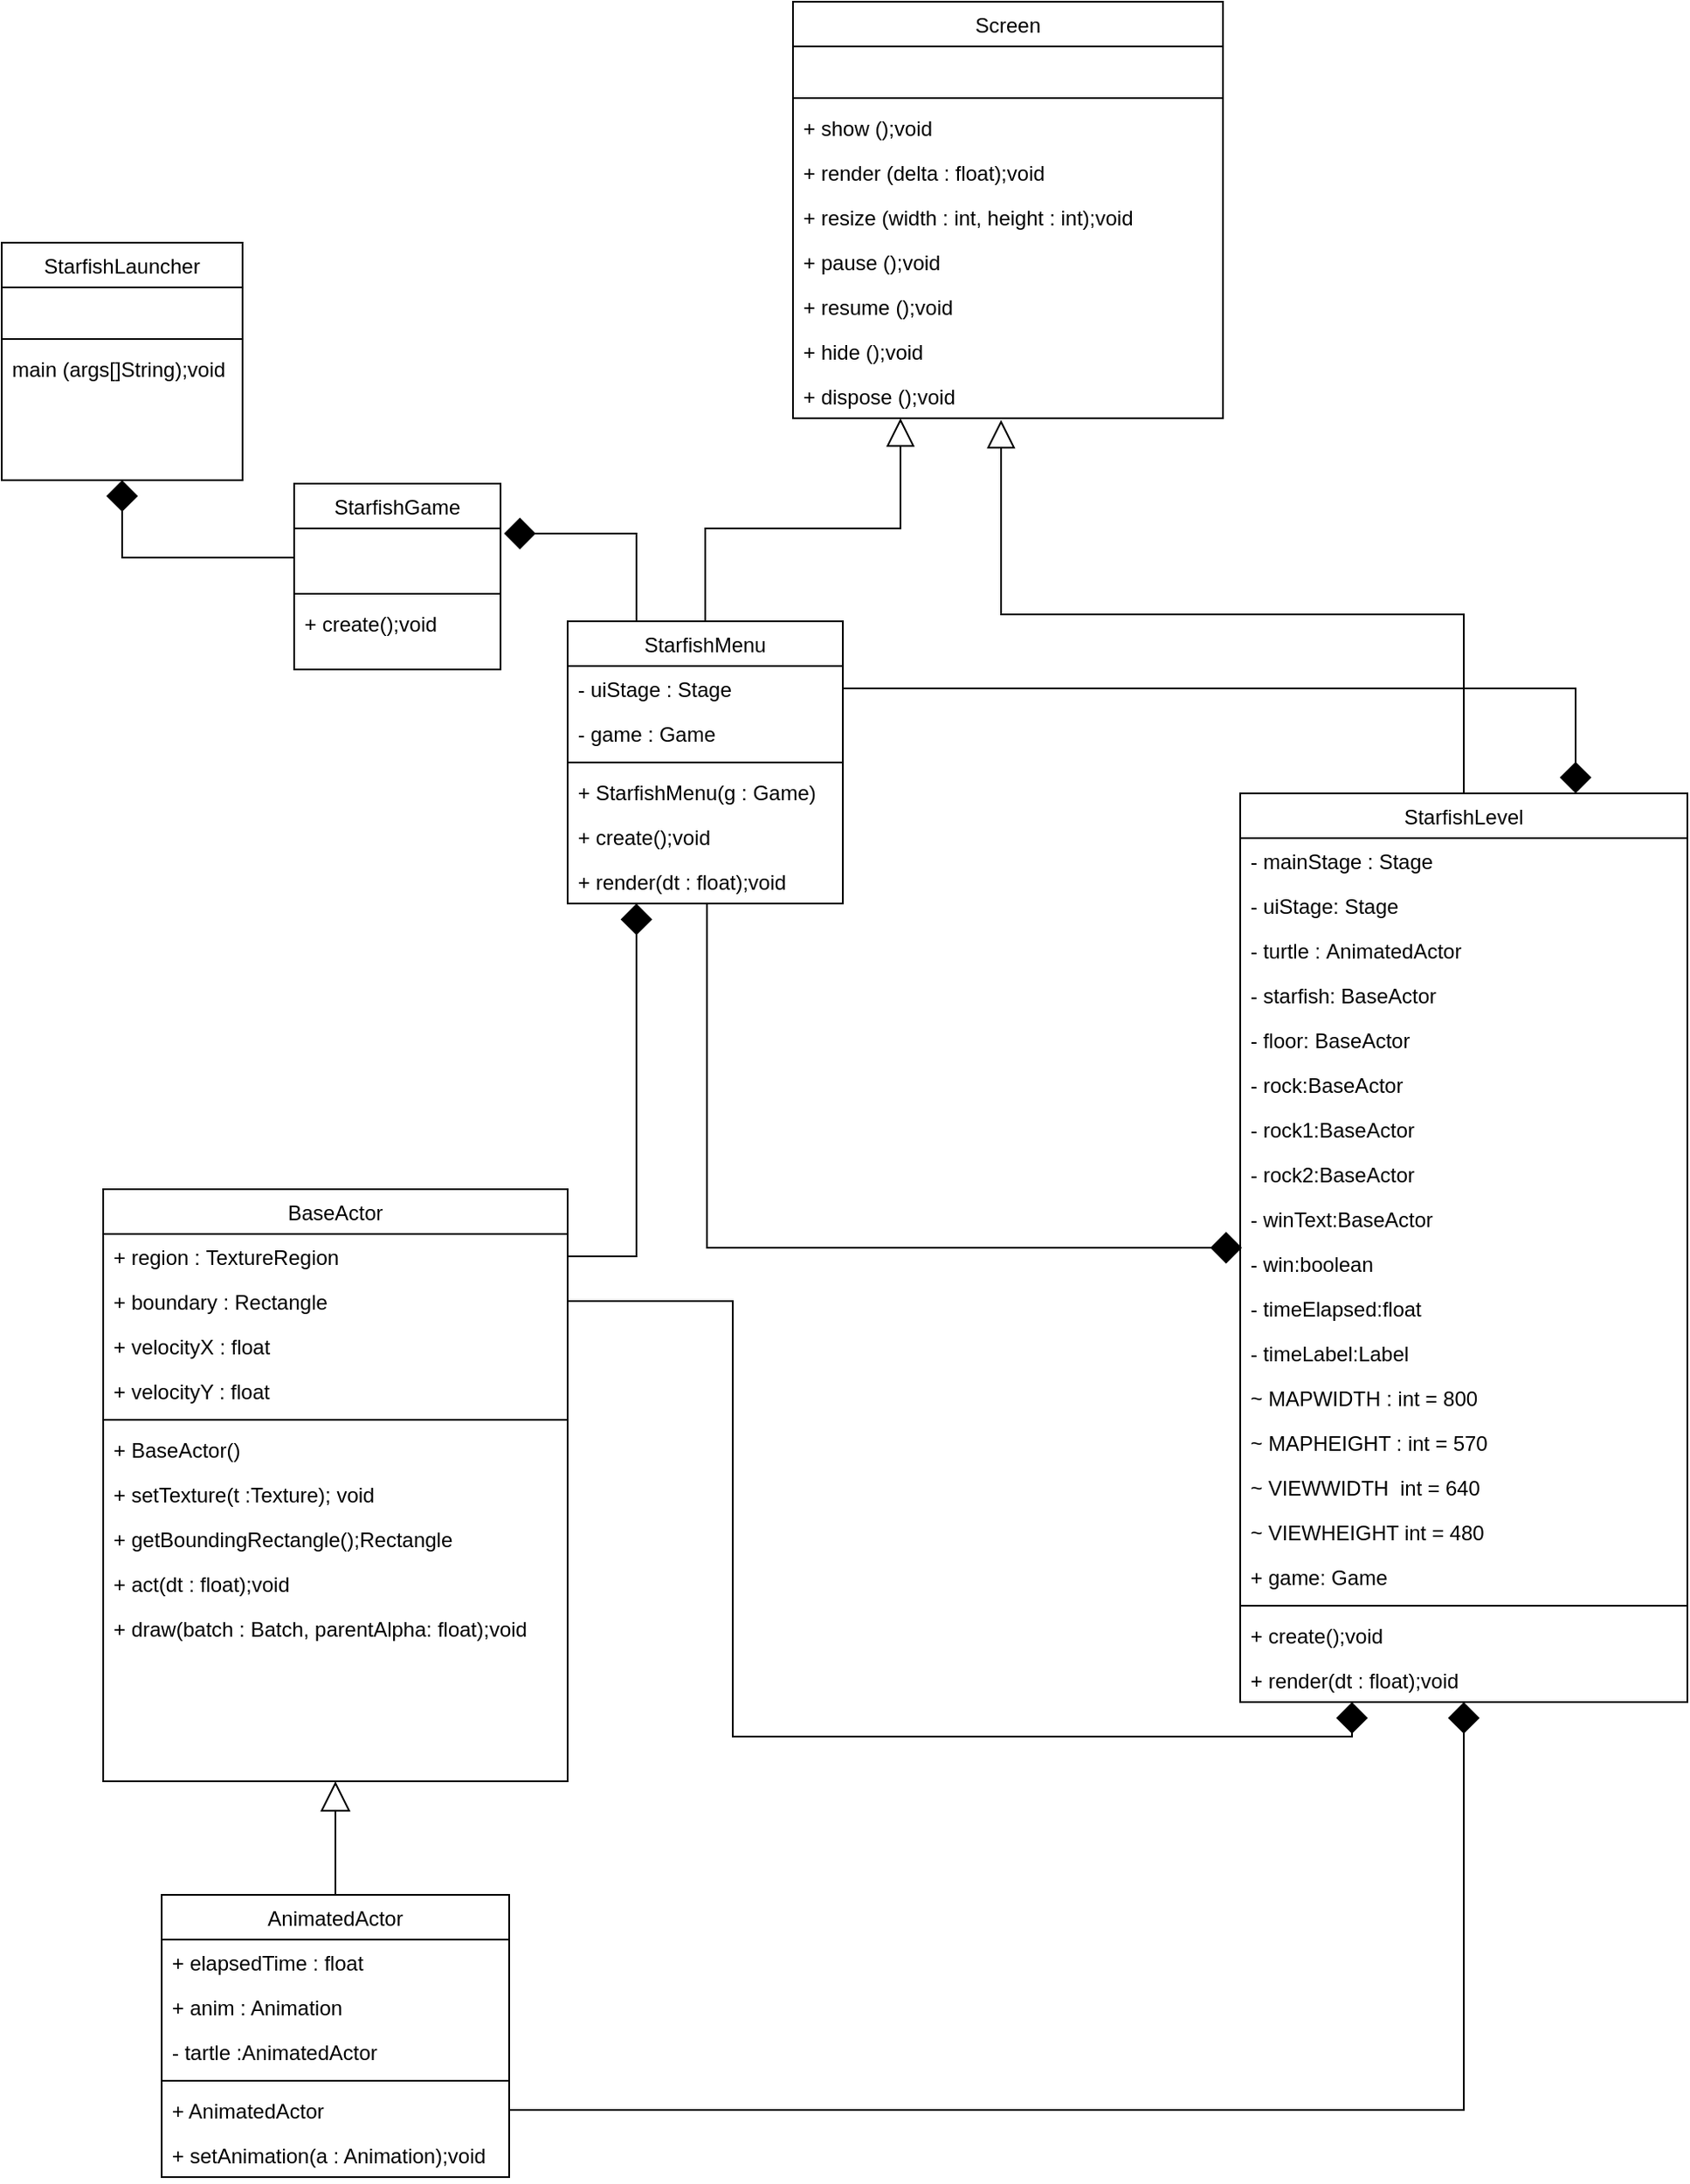 <mxfile version="13.9.9" type="device" pages="2"><diagram id="C5RBs43oDa-KdzZeNtuy" name="Page-1"><mxGraphModel dx="910" dy="1581" grid="1" gridSize="10" guides="1" tooltips="1" connect="1" arrows="1" fold="1" page="1" pageScale="1" pageWidth="827" pageHeight="1169" math="0" shadow="0"><root><mxCell id="WIyWlLk6GJQsqaUBKTNV-0"/><mxCell id="WIyWlLk6GJQsqaUBKTNV-1" parent="WIyWlLk6GJQsqaUBKTNV-0"/><mxCell id="HBhxkB_-7Dy5Rq4CCNXJ-12" style="edgeStyle=orthogonalEdgeStyle;rounded=0;orthogonalLoop=1;jettySize=auto;html=1;entryX=0;entryY=0.5;entryDx=0;entryDy=0;startArrow=diamond;startFill=1;endArrow=none;endFill=0;endSize=6;startSize=16;" parent="WIyWlLk6GJQsqaUBKTNV-1" source="zkfFHV4jXpPFQw0GAbJ--0" target="zkfFHV4jXpPFQw0GAbJ--14" edge="1"><mxGeometry relative="1" as="geometry"/></mxCell><mxCell id="zkfFHV4jXpPFQw0GAbJ--0" value="StarfishLauncher" style="swimlane;fontStyle=0;align=center;verticalAlign=top;childLayout=stackLayout;horizontal=1;startSize=26;horizontalStack=0;resizeParent=1;resizeLast=0;collapsible=1;marginBottom=0;rounded=0;shadow=0;strokeWidth=1;" parent="WIyWlLk6GJQsqaUBKTNV-1" vertex="1"><mxGeometry x="100" y="50" width="140" height="138" as="geometry"><mxRectangle x="230" y="140" width="160" height="26" as="alternateBounds"/></mxGeometry></mxCell><mxCell id="zkfFHV4jXpPFQw0GAbJ--3" value=" " style="text;align=left;verticalAlign=top;spacingLeft=4;spacingRight=4;overflow=hidden;rotatable=0;points=[[0,0.5],[1,0.5]];portConstraint=eastwest;rounded=0;shadow=0;html=0;" parent="zkfFHV4jXpPFQw0GAbJ--0" vertex="1"><mxGeometry y="26" width="140" height="26" as="geometry"/></mxCell><mxCell id="zkfFHV4jXpPFQw0GAbJ--4" value="" style="line;html=1;strokeWidth=1;align=left;verticalAlign=middle;spacingTop=-1;spacingLeft=3;spacingRight=3;rotatable=0;labelPosition=right;points=[];portConstraint=eastwest;" parent="zkfFHV4jXpPFQw0GAbJ--0" vertex="1"><mxGeometry y="52" width="140" height="8" as="geometry"/></mxCell><mxCell id="_xfdkZBI9lz6qAFf1tCT-0" value="main (args[]String);void" style="text;align=left;verticalAlign=top;spacingLeft=4;spacingRight=4;overflow=hidden;rotatable=0;points=[[0,0.5],[1,0.5]];portConstraint=eastwest;rounded=0;shadow=0;html=0;" parent="zkfFHV4jXpPFQw0GAbJ--0" vertex="1"><mxGeometry y="60" width="140" height="26" as="geometry"/></mxCell><mxCell id="HBhxkB_-7Dy5Rq4CCNXJ-20" style="edgeStyle=orthogonalEdgeStyle;rounded=0;orthogonalLoop=1;jettySize=auto;html=1;exitX=0.5;exitY=0;exitDx=0;exitDy=0;entryX=0.25;entryY=1;entryDx=0;entryDy=0;endSize=14;endArrow=block;endFill=0;" parent="WIyWlLk6GJQsqaUBKTNV-1" source="zkfFHV4jXpPFQw0GAbJ--6" target="HBhxkB_-7Dy5Rq4CCNXJ-17" edge="1"><mxGeometry relative="1" as="geometry"/></mxCell><mxCell id="HBhxkB_-7Dy5Rq4CCNXJ-25" style="edgeStyle=orthogonalEdgeStyle;rounded=0;orthogonalLoop=1;jettySize=auto;html=1;exitX=0.5;exitY=1;exitDx=0;exitDy=0;entryX=0;entryY=0.5;entryDx=0;entryDy=0;endArrow=diamond;endFill=1;endSize=16;startSize=16;" parent="WIyWlLk6GJQsqaUBKTNV-1" edge="1"><mxGeometry relative="1" as="geometry"><mxPoint x="510" y="434" as="sourcePoint"/><mxPoint x="821" y="634" as="targetPoint"/><Array as="points"><mxPoint x="510" y="634"/></Array></mxGeometry></mxCell><mxCell id="HBhxkB_-7Dy5Rq4CCNXJ-26" style="edgeStyle=orthogonalEdgeStyle;rounded=0;orthogonalLoop=1;jettySize=auto;html=1;exitX=0.25;exitY=0;exitDx=0;exitDy=0;entryX=1.017;entryY=0.088;entryDx=0;entryDy=0;entryPerimeter=0;endArrow=diamond;endFill=1;endSize=16;startSize=6;" parent="WIyWlLk6GJQsqaUBKTNV-1" source="zkfFHV4jXpPFQw0GAbJ--6" target="zkfFHV4jXpPFQw0GAbJ--14" edge="1"><mxGeometry relative="1" as="geometry"/></mxCell><mxCell id="HBhxkB_-7Dy5Rq4CCNXJ-32" style="edgeStyle=orthogonalEdgeStyle;rounded=0;orthogonalLoop=1;jettySize=auto;html=1;exitX=0.25;exitY=1;exitDx=0;exitDy=0;endArrow=none;endFill=0;endSize=6;startArrow=diamond;startFill=1;startSize=16;" parent="WIyWlLk6GJQsqaUBKTNV-1" source="zkfFHV4jXpPFQw0GAbJ--6" target="HBhxkB_-7Dy5Rq4CCNXJ-7" edge="1"><mxGeometry relative="1" as="geometry"/></mxCell><mxCell id="zkfFHV4jXpPFQw0GAbJ--6" value="StarfishMenu" style="swimlane;fontStyle=0;align=center;verticalAlign=top;childLayout=stackLayout;horizontal=1;startSize=26;horizontalStack=0;resizeParent=1;resizeLast=0;collapsible=1;marginBottom=0;rounded=0;shadow=0;strokeWidth=1;" parent="WIyWlLk6GJQsqaUBKTNV-1" vertex="1"><mxGeometry x="429" y="270" width="160" height="164" as="geometry"><mxRectangle x="130" y="380" width="160" height="26" as="alternateBounds"/></mxGeometry></mxCell><mxCell id="zkfFHV4jXpPFQw0GAbJ--7" value="- uiStage : Stage" style="text;align=left;verticalAlign=top;spacingLeft=4;spacingRight=4;overflow=hidden;rotatable=0;points=[[0,0.5],[1,0.5]];portConstraint=eastwest;" parent="zkfFHV4jXpPFQw0GAbJ--6" vertex="1"><mxGeometry y="26" width="160" height="26" as="geometry"/></mxCell><mxCell id="zkfFHV4jXpPFQw0GAbJ--8" value="- game : Game" style="text;align=left;verticalAlign=top;spacingLeft=4;spacingRight=4;overflow=hidden;rotatable=0;points=[[0,0.5],[1,0.5]];portConstraint=eastwest;rounded=0;shadow=0;html=0;" parent="zkfFHV4jXpPFQw0GAbJ--6" vertex="1"><mxGeometry y="52" width="160" height="26" as="geometry"/></mxCell><mxCell id="zkfFHV4jXpPFQw0GAbJ--9" value="" style="line;html=1;strokeWidth=1;align=left;verticalAlign=middle;spacingTop=-1;spacingLeft=3;spacingRight=3;rotatable=0;labelPosition=right;points=[];portConstraint=eastwest;" parent="zkfFHV4jXpPFQw0GAbJ--6" vertex="1"><mxGeometry y="78" width="160" height="8" as="geometry"/></mxCell><mxCell id="lVNRRG89mM3eul5Hn7Bc-21" value="+ StarfishMenu(g : Game)" style="text;align=left;verticalAlign=top;spacingLeft=4;spacingRight=4;overflow=hidden;rotatable=0;points=[[0,0.5],[1,0.5]];portConstraint=eastwest;rounded=0;shadow=0;html=0;" parent="zkfFHV4jXpPFQw0GAbJ--6" vertex="1"><mxGeometry y="86" width="160" height="26" as="geometry"/></mxCell><mxCell id="lVNRRG89mM3eul5Hn7Bc-22" value="+ create();void" style="text;align=left;verticalAlign=top;spacingLeft=4;spacingRight=4;overflow=hidden;rotatable=0;points=[[0,0.5],[1,0.5]];portConstraint=eastwest;rounded=0;shadow=0;html=0;" parent="zkfFHV4jXpPFQw0GAbJ--6" vertex="1"><mxGeometry y="112" width="160" height="26" as="geometry"/></mxCell><mxCell id="lVNRRG89mM3eul5Hn7Bc-33" value="+ render(dt : float);void" style="text;align=left;verticalAlign=top;spacingLeft=4;spacingRight=4;overflow=hidden;rotatable=0;points=[[0,0.5],[1,0.5]];portConstraint=eastwest;rounded=0;shadow=0;html=0;" parent="zkfFHV4jXpPFQw0GAbJ--6" vertex="1"><mxGeometry y="138" width="160" height="26" as="geometry"/></mxCell><mxCell id="zkfFHV4jXpPFQw0GAbJ--13" value="StarfishGame" style="swimlane;fontStyle=0;align=center;verticalAlign=top;childLayout=stackLayout;horizontal=1;startSize=26;horizontalStack=0;resizeParent=1;resizeLast=0;collapsible=1;marginBottom=0;rounded=0;shadow=0;strokeWidth=1;" parent="WIyWlLk6GJQsqaUBKTNV-1" vertex="1"><mxGeometry x="270" y="190" width="120" height="108" as="geometry"><mxRectangle x="340" y="380" width="170" height="26" as="alternateBounds"/></mxGeometry></mxCell><mxCell id="zkfFHV4jXpPFQw0GAbJ--14" value=" " style="text;align=left;verticalAlign=top;spacingLeft=4;spacingRight=4;overflow=hidden;rotatable=0;points=[[0,0.5],[1,0.5]];portConstraint=eastwest;" parent="zkfFHV4jXpPFQw0GAbJ--13" vertex="1"><mxGeometry y="26" width="120" height="34" as="geometry"/></mxCell><mxCell id="zkfFHV4jXpPFQw0GAbJ--15" value="" style="line;html=1;strokeWidth=1;align=left;verticalAlign=middle;spacingTop=-1;spacingLeft=3;spacingRight=3;rotatable=0;labelPosition=right;points=[];portConstraint=eastwest;" parent="zkfFHV4jXpPFQw0GAbJ--13" vertex="1"><mxGeometry y="60" width="120" height="8" as="geometry"/></mxCell><mxCell id="lVNRRG89mM3eul5Hn7Bc-20" value="+ create();void" style="text;align=left;verticalAlign=top;spacingLeft=4;spacingRight=4;overflow=hidden;rotatable=0;points=[[0,0.5],[1,0.5]];portConstraint=eastwest;" parent="zkfFHV4jXpPFQw0GAbJ--13" vertex="1"><mxGeometry y="68" width="120" height="34" as="geometry"/></mxCell><mxCell id="HBhxkB_-7Dy5Rq4CCNXJ-21" style="edgeStyle=orthogonalEdgeStyle;rounded=0;orthogonalLoop=1;jettySize=auto;html=1;exitX=0.5;exitY=0;exitDx=0;exitDy=0;endArrow=block;endFill=0;endSize=14;entryX=0.484;entryY=1.038;entryDx=0;entryDy=0;entryPerimeter=0;" parent="WIyWlLk6GJQsqaUBKTNV-1" source="zkfFHV4jXpPFQw0GAbJ--17" target="FCqeYuLA7m3JZvgbsuxk-9" edge="1"><mxGeometry relative="1" as="geometry"><mxPoint x="650" y="170" as="targetPoint"/></mxGeometry></mxCell><mxCell id="HBhxkB_-7Dy5Rq4CCNXJ-28" style="edgeStyle=orthogonalEdgeStyle;rounded=0;orthogonalLoop=1;jettySize=auto;html=1;exitX=0.75;exitY=0;exitDx=0;exitDy=0;entryX=1;entryY=0.5;entryDx=0;entryDy=0;endArrow=none;endFill=0;endSize=6;startArrow=diamond;startFill=1;startSize=16;" parent="WIyWlLk6GJQsqaUBKTNV-1" source="zkfFHV4jXpPFQw0GAbJ--17" target="zkfFHV4jXpPFQw0GAbJ--7" edge="1"><mxGeometry relative="1" as="geometry"/></mxCell><mxCell id="HBhxkB_-7Dy5Rq4CCNXJ-31" style="edgeStyle=orthogonalEdgeStyle;rounded=0;orthogonalLoop=1;jettySize=auto;html=1;exitX=0.5;exitY=1;exitDx=0;exitDy=0;entryX=1;entryY=0.5;entryDx=0;entryDy=0;endArrow=none;endFill=0;endSize=6;startArrow=diamond;startFill=1;startSize=16;" parent="WIyWlLk6GJQsqaUBKTNV-1" source="zkfFHV4jXpPFQw0GAbJ--17" target="HBhxkB_-7Dy5Rq4CCNXJ-5" edge="1"><mxGeometry relative="1" as="geometry"/></mxCell><mxCell id="HBhxkB_-7Dy5Rq4CCNXJ-33" style="edgeStyle=orthogonalEdgeStyle;rounded=0;orthogonalLoop=1;jettySize=auto;html=1;exitX=0.25;exitY=1;exitDx=0;exitDy=0;entryX=1;entryY=0.5;entryDx=0;entryDy=0;endArrow=none;endFill=0;endSize=6;startArrow=diamond;startFill=1;startSize=16;" parent="WIyWlLk6GJQsqaUBKTNV-1" source="zkfFHV4jXpPFQw0GAbJ--17" target="HBhxkB_-7Dy5Rq4CCNXJ-8" edge="1"><mxGeometry relative="1" as="geometry"><Array as="points"><mxPoint x="885" y="918"/><mxPoint x="525" y="918"/><mxPoint x="525" y="665"/></Array></mxGeometry></mxCell><mxCell id="zkfFHV4jXpPFQw0GAbJ--17" value="StarfishLevel" style="swimlane;fontStyle=0;align=center;verticalAlign=top;childLayout=stackLayout;horizontal=1;startSize=26;horizontalStack=0;resizeParent=1;resizeLast=0;collapsible=1;marginBottom=0;rounded=0;shadow=0;strokeWidth=1;" parent="WIyWlLk6GJQsqaUBKTNV-1" vertex="1"><mxGeometry x="820" y="370" width="260" height="528" as="geometry"><mxRectangle x="550" y="140" width="160" height="26" as="alternateBounds"/></mxGeometry></mxCell><mxCell id="zkfFHV4jXpPFQw0GAbJ--22" value="- mainStage : Stage" style="text;align=left;verticalAlign=top;spacingLeft=4;spacingRight=4;overflow=hidden;rotatable=0;points=[[0,0.5],[1,0.5]];portConstraint=eastwest;rounded=0;shadow=0;html=0;" parent="zkfFHV4jXpPFQw0GAbJ--17" vertex="1"><mxGeometry y="26" width="260" height="26" as="geometry"/></mxCell><mxCell id="lVNRRG89mM3eul5Hn7Bc-1" value="- uiStage: Stage" style="text;align=left;verticalAlign=top;spacingLeft=4;spacingRight=4;overflow=hidden;rotatable=0;points=[[0,0.5],[1,0.5]];portConstraint=eastwest;rounded=0;shadow=0;html=0;" parent="zkfFHV4jXpPFQw0GAbJ--17" vertex="1"><mxGeometry y="52" width="260" height="26" as="geometry"/></mxCell><mxCell id="lVNRRG89mM3eul5Hn7Bc-2" value="- turtle : AnimatedActor" style="text;align=left;verticalAlign=top;spacingLeft=4;spacingRight=4;overflow=hidden;rotatable=0;points=[[0,0.5],[1,0.5]];portConstraint=eastwest;rounded=0;shadow=0;html=0;" parent="zkfFHV4jXpPFQw0GAbJ--17" vertex="1"><mxGeometry y="78" width="260" height="26" as="geometry"/></mxCell><mxCell id="lVNRRG89mM3eul5Hn7Bc-4" value="- starfish: BaseActor" style="text;align=left;verticalAlign=top;spacingLeft=4;spacingRight=4;overflow=hidden;rotatable=0;points=[[0,0.5],[1,0.5]];portConstraint=eastwest;rounded=0;shadow=0;html=0;" parent="zkfFHV4jXpPFQw0GAbJ--17" vertex="1"><mxGeometry y="104" width="260" height="26" as="geometry"/></mxCell><mxCell id="lVNRRG89mM3eul5Hn7Bc-5" value="- floor: BaseActor" style="text;align=left;verticalAlign=top;spacingLeft=4;spacingRight=4;overflow=hidden;rotatable=0;points=[[0,0.5],[1,0.5]];portConstraint=eastwest;rounded=0;shadow=0;html=0;" parent="zkfFHV4jXpPFQw0GAbJ--17" vertex="1"><mxGeometry y="130" width="260" height="26" as="geometry"/></mxCell><mxCell id="lVNRRG89mM3eul5Hn7Bc-3" value="- rock:BaseActor" style="text;align=left;verticalAlign=top;spacingLeft=4;spacingRight=4;overflow=hidden;rotatable=0;points=[[0,0.5],[1,0.5]];portConstraint=eastwest;rounded=0;shadow=0;html=0;" parent="zkfFHV4jXpPFQw0GAbJ--17" vertex="1"><mxGeometry y="156" width="260" height="26" as="geometry"/></mxCell><mxCell id="lVNRRG89mM3eul5Hn7Bc-8" value="- rock1:BaseActor" style="text;align=left;verticalAlign=top;spacingLeft=4;spacingRight=4;overflow=hidden;rotatable=0;points=[[0,0.5],[1,0.5]];portConstraint=eastwest;rounded=0;shadow=0;html=0;" parent="zkfFHV4jXpPFQw0GAbJ--17" vertex="1"><mxGeometry y="182" width="260" height="26" as="geometry"/></mxCell><mxCell id="lVNRRG89mM3eul5Hn7Bc-6" value="- rock2:BaseActor" style="text;align=left;verticalAlign=top;spacingLeft=4;spacingRight=4;overflow=hidden;rotatable=0;points=[[0,0.5],[1,0.5]];portConstraint=eastwest;rounded=0;shadow=0;html=0;fontStyle=0" parent="zkfFHV4jXpPFQw0GAbJ--17" vertex="1"><mxGeometry y="208" width="260" height="26" as="geometry"/></mxCell><mxCell id="lVNRRG89mM3eul5Hn7Bc-10" value="- winText:BaseActor" style="text;align=left;verticalAlign=top;spacingLeft=4;spacingRight=4;overflow=hidden;rotatable=0;points=[[0,0.5],[1,0.5]];portConstraint=eastwest;rounded=0;shadow=0;html=0;" parent="zkfFHV4jXpPFQw0GAbJ--17" vertex="1"><mxGeometry y="234" width="260" height="26" as="geometry"/></mxCell><mxCell id="lVNRRG89mM3eul5Hn7Bc-11" value="- win:boolean" style="text;align=left;verticalAlign=top;spacingLeft=4;spacingRight=4;overflow=hidden;rotatable=0;points=[[0,0.5],[1,0.5]];portConstraint=eastwest;rounded=0;shadow=0;html=0;" parent="zkfFHV4jXpPFQw0GAbJ--17" vertex="1"><mxGeometry y="260" width="260" height="26" as="geometry"/></mxCell><mxCell id="lVNRRG89mM3eul5Hn7Bc-14" value="- timeElapsed:float" style="text;align=left;verticalAlign=top;spacingLeft=4;spacingRight=4;overflow=hidden;rotatable=0;points=[[0,0.5],[1,0.5]];portConstraint=eastwest;rounded=0;shadow=0;html=0;" parent="zkfFHV4jXpPFQw0GAbJ--17" vertex="1"><mxGeometry y="286" width="260" height="26" as="geometry"/></mxCell><mxCell id="lVNRRG89mM3eul5Hn7Bc-12" value="- timeLabel:Label" style="text;align=left;verticalAlign=top;spacingLeft=4;spacingRight=4;overflow=hidden;rotatable=0;points=[[0,0.5],[1,0.5]];portConstraint=eastwest;rounded=0;shadow=0;html=0;" parent="zkfFHV4jXpPFQw0GAbJ--17" vertex="1"><mxGeometry y="312" width="260" height="26" as="geometry"/></mxCell><mxCell id="lVNRRG89mM3eul5Hn7Bc-16" value="~ MAPWIDTH : int = 800" style="text;align=left;verticalAlign=top;spacingLeft=4;spacingRight=4;overflow=hidden;rotatable=0;points=[[0,0.5],[1,0.5]];portConstraint=eastwest;rounded=0;shadow=0;html=0;" parent="zkfFHV4jXpPFQw0GAbJ--17" vertex="1"><mxGeometry y="338" width="260" height="26" as="geometry"/></mxCell><mxCell id="lVNRRG89mM3eul5Hn7Bc-15" value="~ MAPHEIGHT : int = 570" style="text;align=left;verticalAlign=top;spacingLeft=4;spacingRight=4;overflow=hidden;rotatable=0;points=[[0,0.5],[1,0.5]];portConstraint=eastwest;rounded=0;shadow=0;html=0;" parent="zkfFHV4jXpPFQw0GAbJ--17" vertex="1"><mxGeometry y="364" width="260" height="26" as="geometry"/></mxCell><mxCell id="lVNRRG89mM3eul5Hn7Bc-7" value="~ VIEWWIDTH  int = 640" style="text;align=left;verticalAlign=top;spacingLeft=4;spacingRight=4;overflow=hidden;rotatable=0;points=[[0,0.5],[1,0.5]];portConstraint=eastwest;rounded=0;shadow=0;html=0;" parent="zkfFHV4jXpPFQw0GAbJ--17" vertex="1"><mxGeometry y="390" width="260" height="26" as="geometry"/></mxCell><mxCell id="lVNRRG89mM3eul5Hn7Bc-13" value="~ VIEWHEIGHT int = 480 " style="text;align=left;verticalAlign=top;spacingLeft=4;spacingRight=4;overflow=hidden;rotatable=0;points=[[0,0.5],[1,0.5]];portConstraint=eastwest;rounded=0;shadow=0;html=0;" parent="zkfFHV4jXpPFQw0GAbJ--17" vertex="1"><mxGeometry y="416" width="260" height="26" as="geometry"/></mxCell><mxCell id="lVNRRG89mM3eul5Hn7Bc-17" value="+ game: Game" style="text;align=left;verticalAlign=top;spacingLeft=4;spacingRight=4;overflow=hidden;rotatable=0;points=[[0,0.5],[1,0.5]];portConstraint=eastwest;rounded=0;shadow=0;html=0;" parent="zkfFHV4jXpPFQw0GAbJ--17" vertex="1"><mxGeometry y="442" width="260" height="26" as="geometry"/></mxCell><mxCell id="zkfFHV4jXpPFQw0GAbJ--23" value="" style="line;html=1;strokeWidth=1;align=left;verticalAlign=middle;spacingTop=-1;spacingLeft=3;spacingRight=3;rotatable=0;labelPosition=right;points=[];portConstraint=eastwest;" parent="zkfFHV4jXpPFQw0GAbJ--17" vertex="1"><mxGeometry y="468" width="260" height="8" as="geometry"/></mxCell><mxCell id="lVNRRG89mM3eul5Hn7Bc-18" value="+ create();void" style="text;align=left;verticalAlign=top;spacingLeft=4;spacingRight=4;overflow=hidden;rotatable=0;points=[[0,0.5],[1,0.5]];portConstraint=eastwest;rounded=0;shadow=0;html=0;" parent="zkfFHV4jXpPFQw0GAbJ--17" vertex="1"><mxGeometry y="476" width="260" height="26" as="geometry"/></mxCell><mxCell id="lVNRRG89mM3eul5Hn7Bc-19" value="+ render(dt : float);void" style="text;align=left;verticalAlign=top;spacingLeft=4;spacingRight=4;overflow=hidden;rotatable=0;points=[[0,0.5],[1,0.5]];portConstraint=eastwest;rounded=0;shadow=0;html=0;" parent="zkfFHV4jXpPFQw0GAbJ--17" vertex="1"><mxGeometry y="502" width="260" height="26" as="geometry"/></mxCell><mxCell id="lVNRRG89mM3eul5Hn7Bc-48" style="edgeStyle=orthogonalEdgeStyle;rounded=0;orthogonalLoop=1;jettySize=auto;html=1;exitX=0.5;exitY=0;exitDx=0;exitDy=0;endArrow=block;endFill=0;fontColor=#FFFFFF;entryX=0.5;entryY=1;entryDx=0;entryDy=0;strokeWidth=1;endSize=15;" parent="WIyWlLk6GJQsqaUBKTNV-1" source="HBhxkB_-7Dy5Rq4CCNXJ-0" target="HBhxkB_-7Dy5Rq4CCNXJ-6" edge="1"><mxGeometry relative="1" as="geometry"><mxPoint x="294.759" y="950" as="targetPoint"/></mxGeometry></mxCell><mxCell id="HBhxkB_-7Dy5Rq4CCNXJ-0" value="AnimatedActor" style="swimlane;fontStyle=0;align=center;verticalAlign=top;childLayout=stackLayout;horizontal=1;startSize=26;horizontalStack=0;resizeParent=1;resizeLast=0;collapsible=1;marginBottom=0;rounded=0;shadow=0;strokeWidth=1;" parent="WIyWlLk6GJQsqaUBKTNV-1" vertex="1"><mxGeometry x="193" y="1010" width="202" height="164" as="geometry"><mxRectangle x="130" y="380" width="160" height="26" as="alternateBounds"/></mxGeometry></mxCell><mxCell id="HBhxkB_-7Dy5Rq4CCNXJ-1" value="+ elapsedTime : float" style="text;align=left;verticalAlign=top;spacingLeft=4;spacingRight=4;overflow=hidden;rotatable=0;points=[[0,0.5],[1,0.5]];portConstraint=eastwest;" parent="HBhxkB_-7Dy5Rq4CCNXJ-0" vertex="1"><mxGeometry y="26" width="202" height="26" as="geometry"/></mxCell><mxCell id="lVNRRG89mM3eul5Hn7Bc-46" value="+ anim : Animation" style="text;align=left;verticalAlign=top;spacingLeft=4;spacingRight=4;overflow=hidden;rotatable=0;points=[[0,0.5],[1,0.5]];portConstraint=eastwest;" parent="HBhxkB_-7Dy5Rq4CCNXJ-0" vertex="1"><mxGeometry y="52" width="202" height="26" as="geometry"/></mxCell><mxCell id="lVNRRG89mM3eul5Hn7Bc-47" value="- tartle :AnimatedActor" style="text;align=left;verticalAlign=top;spacingLeft=4;spacingRight=4;overflow=hidden;rotatable=0;points=[[0,0.5],[1,0.5]];portConstraint=eastwest;" parent="HBhxkB_-7Dy5Rq4CCNXJ-0" vertex="1"><mxGeometry y="78" width="202" height="26" as="geometry"/></mxCell><mxCell id="HBhxkB_-7Dy5Rq4CCNXJ-3" value="" style="line;html=1;strokeWidth=1;align=left;verticalAlign=middle;spacingTop=-1;spacingLeft=3;spacingRight=3;rotatable=0;labelPosition=right;points=[];portConstraint=eastwest;" parent="HBhxkB_-7Dy5Rq4CCNXJ-0" vertex="1"><mxGeometry y="104" width="202" height="8" as="geometry"/></mxCell><mxCell id="HBhxkB_-7Dy5Rq4CCNXJ-5" value="+ AnimatedActor" style="text;align=left;verticalAlign=top;spacingLeft=4;spacingRight=4;overflow=hidden;rotatable=0;points=[[0,0.5],[1,0.5]];portConstraint=eastwest;" parent="HBhxkB_-7Dy5Rq4CCNXJ-0" vertex="1"><mxGeometry y="112" width="202" height="26" as="geometry"/></mxCell><mxCell id="lVNRRG89mM3eul5Hn7Bc-49" value="+ setAnimation(a : Animation);void" style="text;align=left;verticalAlign=top;spacingLeft=4;spacingRight=4;overflow=hidden;rotatable=0;points=[[0,0.5],[1,0.5]];portConstraint=eastwest;" parent="HBhxkB_-7Dy5Rq4CCNXJ-0" vertex="1"><mxGeometry y="138" width="202" height="26" as="geometry"/></mxCell><mxCell id="HBhxkB_-7Dy5Rq4CCNXJ-6" value="BaseActor" style="swimlane;fontStyle=0;align=center;verticalAlign=top;childLayout=stackLayout;horizontal=1;startSize=26;horizontalStack=0;resizeParent=1;resizeLast=0;collapsible=1;marginBottom=0;rounded=0;shadow=0;strokeWidth=1;" parent="WIyWlLk6GJQsqaUBKTNV-1" vertex="1"><mxGeometry x="159" y="600" width="270" height="344" as="geometry"><mxRectangle x="130" y="380" width="160" height="26" as="alternateBounds"/></mxGeometry></mxCell><mxCell id="HBhxkB_-7Dy5Rq4CCNXJ-7" value="+ region : TextureRegion" style="text;align=left;verticalAlign=top;spacingLeft=4;spacingRight=4;overflow=hidden;rotatable=0;points=[[0,0.5],[1,0.5]];portConstraint=eastwest;" parent="HBhxkB_-7Dy5Rq4CCNXJ-6" vertex="1"><mxGeometry y="26" width="270" height="26" as="geometry"/></mxCell><mxCell id="HBhxkB_-7Dy5Rq4CCNXJ-8" value="+ boundary : Rectangle" style="text;align=left;verticalAlign=top;spacingLeft=4;spacingRight=4;overflow=hidden;rotatable=0;points=[[0,0.5],[1,0.5]];portConstraint=eastwest;rounded=0;shadow=0;html=0;" parent="HBhxkB_-7Dy5Rq4CCNXJ-6" vertex="1"><mxGeometry y="52" width="270" height="26" as="geometry"/></mxCell><mxCell id="lVNRRG89mM3eul5Hn7Bc-25" value="+ velocityX : float" style="text;align=left;verticalAlign=top;spacingLeft=4;spacingRight=4;overflow=hidden;rotatable=0;points=[[0,0.5],[1,0.5]];portConstraint=eastwest;rounded=0;shadow=0;html=0;" parent="HBhxkB_-7Dy5Rq4CCNXJ-6" vertex="1"><mxGeometry y="78" width="270" height="26" as="geometry"/></mxCell><mxCell id="lVNRRG89mM3eul5Hn7Bc-24" value="+ velocityY : float" style="text;align=left;verticalAlign=top;spacingLeft=4;spacingRight=4;overflow=hidden;rotatable=0;points=[[0,0.5],[1,0.5]];portConstraint=eastwest;rounded=0;shadow=0;html=0;" parent="HBhxkB_-7Dy5Rq4CCNXJ-6" vertex="1"><mxGeometry y="104" width="270" height="26" as="geometry"/></mxCell><mxCell id="HBhxkB_-7Dy5Rq4CCNXJ-9" value="" style="line;html=1;strokeWidth=1;align=left;verticalAlign=middle;spacingTop=-1;spacingLeft=3;spacingRight=3;rotatable=0;labelPosition=right;points=[];portConstraint=eastwest;" parent="HBhxkB_-7Dy5Rq4CCNXJ-6" vertex="1"><mxGeometry y="130" width="270" height="8" as="geometry"/></mxCell><mxCell id="HBhxkB_-7Dy5Rq4CCNXJ-11" value="+ BaseActor()" style="text;align=left;verticalAlign=top;spacingLeft=4;spacingRight=4;overflow=hidden;rotatable=0;points=[[0,0.5],[1,0.5]];portConstraint=eastwest;" parent="HBhxkB_-7Dy5Rq4CCNXJ-6" vertex="1"><mxGeometry y="138" width="270" height="26" as="geometry"/></mxCell><mxCell id="lVNRRG89mM3eul5Hn7Bc-26" value="+ setTexture(t :Texture); void" style="text;align=left;verticalAlign=top;spacingLeft=4;spacingRight=4;overflow=hidden;rotatable=0;points=[[0,0.5],[1,0.5]];portConstraint=eastwest;" parent="HBhxkB_-7Dy5Rq4CCNXJ-6" vertex="1"><mxGeometry y="164" width="270" height="26" as="geometry"/></mxCell><mxCell id="lVNRRG89mM3eul5Hn7Bc-28" value="+ getBoundingRectangle();Rectangle" style="text;align=left;verticalAlign=top;spacingLeft=4;spacingRight=4;overflow=hidden;rotatable=0;points=[[0,0.5],[1,0.5]];portConstraint=eastwest;" parent="HBhxkB_-7Dy5Rq4CCNXJ-6" vertex="1"><mxGeometry y="190" width="270" height="26" as="geometry"/></mxCell><mxCell id="lVNRRG89mM3eul5Hn7Bc-29" value="+ act(dt : float);void" style="text;align=left;verticalAlign=top;spacingLeft=4;spacingRight=4;overflow=hidden;rotatable=0;points=[[0,0.5],[1,0.5]];portConstraint=eastwest;" parent="HBhxkB_-7Dy5Rq4CCNXJ-6" vertex="1"><mxGeometry y="216" width="270" height="26" as="geometry"/></mxCell><mxCell id="lVNRRG89mM3eul5Hn7Bc-27" value="+ draw(batch : Batch, parentAlpha: float);void" style="text;align=left;verticalAlign=top;spacingLeft=4;spacingRight=4;overflow=hidden;rotatable=0;points=[[0,0.5],[1,0.5]];portConstraint=eastwest;" parent="HBhxkB_-7Dy5Rq4CCNXJ-6" vertex="1"><mxGeometry y="242" width="270" height="26" as="geometry"/></mxCell><mxCell id="HBhxkB_-7Dy5Rq4CCNXJ-17" value="Screen" style="swimlane;fontStyle=0;align=center;verticalAlign=top;childLayout=stackLayout;horizontal=1;startSize=26;horizontalStack=0;resizeParent=1;resizeLast=0;collapsible=1;marginBottom=0;rounded=0;shadow=0;strokeWidth=1;" parent="WIyWlLk6GJQsqaUBKTNV-1" vertex="1"><mxGeometry x="560" y="-90" width="250" height="242" as="geometry"><mxRectangle x="550" y="140" width="160" height="26" as="alternateBounds"/></mxGeometry></mxCell><mxCell id="HBhxkB_-7Dy5Rq4CCNXJ-18" value=" " style="text;align=left;verticalAlign=top;spacingLeft=4;spacingRight=4;overflow=hidden;rotatable=0;points=[[0,0.5],[1,0.5]];portConstraint=eastwest;rounded=0;shadow=0;html=0;" parent="HBhxkB_-7Dy5Rq4CCNXJ-17" vertex="1"><mxGeometry y="26" width="250" height="26" as="geometry"/></mxCell><mxCell id="HBhxkB_-7Dy5Rq4CCNXJ-19" value="" style="line;html=1;strokeWidth=1;align=left;verticalAlign=middle;spacingTop=-1;spacingLeft=3;spacingRight=3;rotatable=0;labelPosition=right;points=[];portConstraint=eastwest;" parent="HBhxkB_-7Dy5Rq4CCNXJ-17" vertex="1"><mxGeometry y="52" width="250" height="8" as="geometry"/></mxCell><mxCell id="FCqeYuLA7m3JZvgbsuxk-3" value="+ show ();void" style="text;align=left;verticalAlign=top;spacingLeft=4;spacingRight=4;overflow=hidden;rotatable=0;points=[[0,0.5],[1,0.5]];portConstraint=eastwest;rounded=0;shadow=0;html=0;" parent="HBhxkB_-7Dy5Rq4CCNXJ-17" vertex="1"><mxGeometry y="60" width="250" height="26" as="geometry"/></mxCell><mxCell id="FCqeYuLA7m3JZvgbsuxk-5" value="+ render (delta : float);void" style="text;align=left;verticalAlign=top;spacingLeft=4;spacingRight=4;overflow=hidden;rotatable=0;points=[[0,0.5],[1,0.5]];portConstraint=eastwest;rounded=0;shadow=0;html=0;" parent="HBhxkB_-7Dy5Rq4CCNXJ-17" vertex="1"><mxGeometry y="86" width="250" height="26" as="geometry"/></mxCell><mxCell id="FCqeYuLA7m3JZvgbsuxk-7" value="+ resize (width : int, height : int);void" style="text;align=left;verticalAlign=top;spacingLeft=4;spacingRight=4;overflow=hidden;rotatable=0;points=[[0,0.5],[1,0.5]];portConstraint=eastwest;rounded=0;shadow=0;html=0;" parent="HBhxkB_-7Dy5Rq4CCNXJ-17" vertex="1"><mxGeometry y="112" width="250" height="26" as="geometry"/></mxCell><mxCell id="FCqeYuLA7m3JZvgbsuxk-6" value="+ pause ();void" style="text;align=left;verticalAlign=top;spacingLeft=4;spacingRight=4;overflow=hidden;rotatable=0;points=[[0,0.5],[1,0.5]];portConstraint=eastwest;rounded=0;shadow=0;html=0;" parent="HBhxkB_-7Dy5Rq4CCNXJ-17" vertex="1"><mxGeometry y="138" width="250" height="26" as="geometry"/></mxCell><mxCell id="FCqeYuLA7m3JZvgbsuxk-8" value="+ resume ();void" style="text;align=left;verticalAlign=top;spacingLeft=4;spacingRight=4;overflow=hidden;rotatable=0;points=[[0,0.5],[1,0.5]];portConstraint=eastwest;rounded=0;shadow=0;html=0;" parent="HBhxkB_-7Dy5Rq4CCNXJ-17" vertex="1"><mxGeometry y="164" width="250" height="26" as="geometry"/></mxCell><mxCell id="FCqeYuLA7m3JZvgbsuxk-4" value="+ hide ();void" style="text;align=left;verticalAlign=top;spacingLeft=4;spacingRight=4;overflow=hidden;rotatable=0;points=[[0,0.5],[1,0.5]];portConstraint=eastwest;rounded=0;shadow=0;html=0;" parent="HBhxkB_-7Dy5Rq4CCNXJ-17" vertex="1"><mxGeometry y="190" width="250" height="26" as="geometry"/></mxCell><mxCell id="FCqeYuLA7m3JZvgbsuxk-9" value="+ dispose ();void" style="text;align=left;verticalAlign=top;spacingLeft=4;spacingRight=4;overflow=hidden;rotatable=0;points=[[0,0.5],[1,0.5]];portConstraint=eastwest;rounded=0;shadow=0;html=0;" parent="HBhxkB_-7Dy5Rq4CCNXJ-17" vertex="1"><mxGeometry y="216" width="250" height="26" as="geometry"/></mxCell><mxCell id="lVNRRG89mM3eul5Hn7Bc-45" value="Text" style="text;html=1;align=center;verticalAlign=middle;resizable=0;points=[];autosize=1;fontColor=#FFFFFF;" parent="WIyWlLk6GJQsqaUBKTNV-1" vertex="1"><mxGeometry x="160" y="880" width="40" height="20" as="geometry"/></mxCell></root></mxGraphModel></diagram><diagram id="AqIih_4qj3z5D0Nxkq1X" name="Page-2"><mxGraphModel dx="1092" dy="494" grid="1" gridSize="10" guides="1" tooltips="1" connect="1" arrows="1" fold="1" page="1" pageScale="1" pageWidth="850" pageHeight="1100" math="0" shadow="0"><root><mxCell id="3-Mm1DWD1jJfcguJr13--0"/><mxCell id="3-Mm1DWD1jJfcguJr13--1" parent="3-Mm1DWD1jJfcguJr13--0"/><mxCell id="3-Mm1DWD1jJfcguJr13--2" value="&lt;font style=&quot;font-size: 48px&quot;&gt;StarfishLevel&lt;/font&gt;" style="text;html=1;strokeColor=none;fillColor=none;align=center;verticalAlign=middle;whiteSpace=wrap;rounded=0;" parent="3-Mm1DWD1jJfcguJr13--1" vertex="1"><mxGeometry x="250" y="190" width="310" height="110" as="geometry"/></mxCell></root></mxGraphModel></diagram></mxfile>